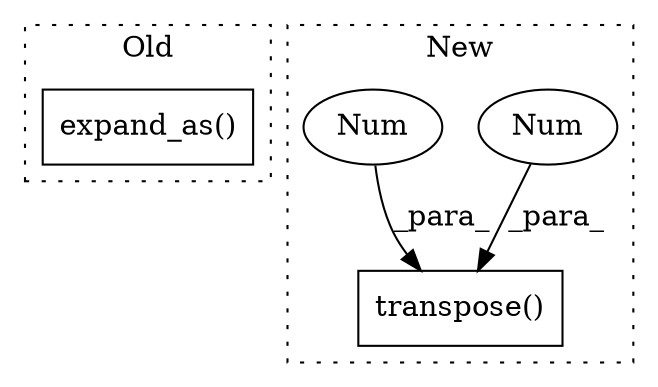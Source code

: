digraph G {
subgraph cluster0 {
1 [label="expand_as()" a="75" s="656,710" l="53,1" shape="box"];
label = "Old";
style="dotted";
}
subgraph cluster1 {
2 [label="transpose()" a="75" s="1131,1147" l="12,1" shape="box"];
3 [label="Num" a="76" s="1143" l="1" shape="ellipse"];
4 [label="Num" a="76" s="1146" l="1" shape="ellipse"];
label = "New";
style="dotted";
}
3 -> 2 [label="_para_"];
4 -> 2 [label="_para_"];
}